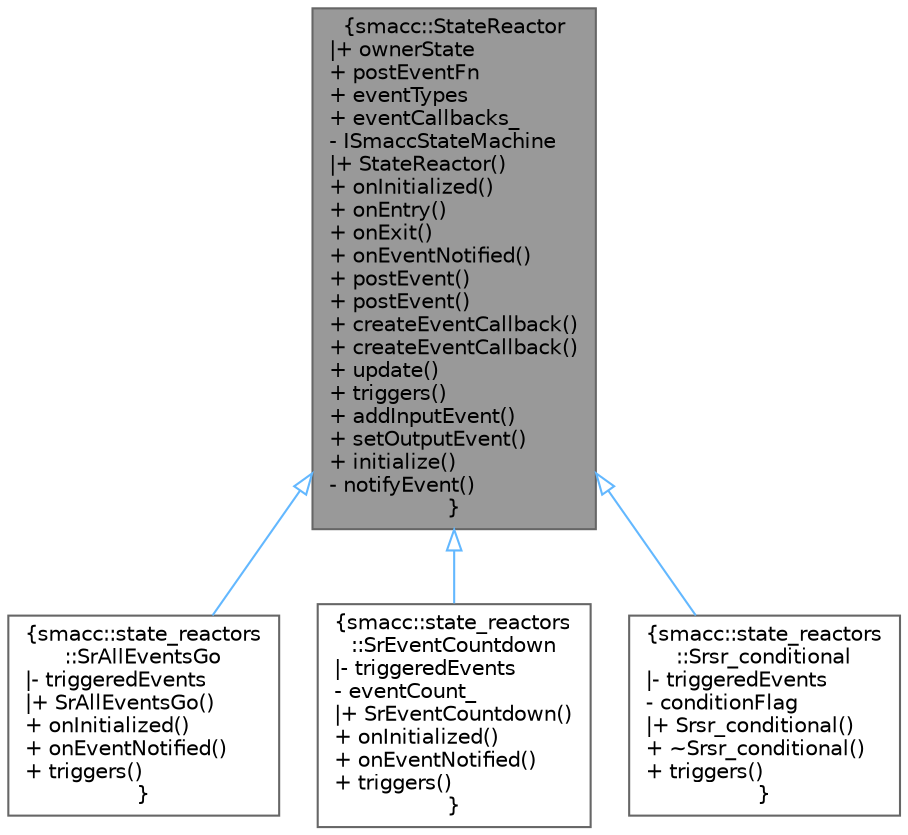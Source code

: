 digraph "smacc::StateReactor"
{
 // LATEX_PDF_SIZE
  bgcolor="transparent";
  edge [fontname=Helvetica,fontsize=10,labelfontname=Helvetica,labelfontsize=10];
  node [fontname=Helvetica,fontsize=10,shape=box,height=0.2,width=0.4];
  Node1 [label="{smacc::StateReactor\n|+ ownerState\l+ postEventFn\l+ eventTypes\l+ eventCallbacks_\l- ISmaccStateMachine\l|+ StateReactor()\l+ onInitialized()\l+ onEntry()\l+ onExit()\l+ onEventNotified()\l+ postEvent()\l+ postEvent()\l+ createEventCallback()\l+ createEventCallback()\l+ update()\l+ triggers()\l+ addInputEvent()\l+ setOutputEvent()\l+ initialize()\l- notifyEvent()\l}",height=0.2,width=0.4,color="gray40", fillcolor="grey60", style="filled", fontcolor="black",tooltip=" "];
  Node1 -> Node2 [dir="back",color="steelblue1",style="solid",arrowtail="onormal"];
  Node2 [label="{smacc::state_reactors\l::SrAllEventsGo\n|- triggeredEvents\l|+ SrAllEventsGo()\l+ onInitialized()\l+ onEventNotified()\l+ triggers()\l}",height=0.2,width=0.4,color="gray40", fillcolor="white", style="filled",URL="$classsmacc_1_1state__reactors_1_1SrAllEventsGo.html",tooltip=" "];
  Node1 -> Node3 [dir="back",color="steelblue1",style="solid",arrowtail="onormal"];
  Node3 [label="{smacc::state_reactors\l::SrEventCountdown\n|- triggeredEvents\l- eventCount_\l|+ SrEventCountdown()\l+ onInitialized()\l+ onEventNotified()\l+ triggers()\l}",height=0.2,width=0.4,color="gray40", fillcolor="white", style="filled",URL="$classsmacc_1_1state__reactors_1_1SrEventCountdown.html",tooltip=" "];
  Node1 -> Node4 [dir="back",color="steelblue1",style="solid",arrowtail="onormal"];
  Node4 [label="{smacc::state_reactors\l::Srsr_conditional\n|- triggeredEvents\l- conditionFlag\l|+ Srsr_conditional()\l+ ~Srsr_conditional()\l+ triggers()\l}",height=0.2,width=0.4,color="gray40", fillcolor="white", style="filled",URL="$classsmacc_1_1state__reactors_1_1Srsr__conditional.html",tooltip=" "];
}
